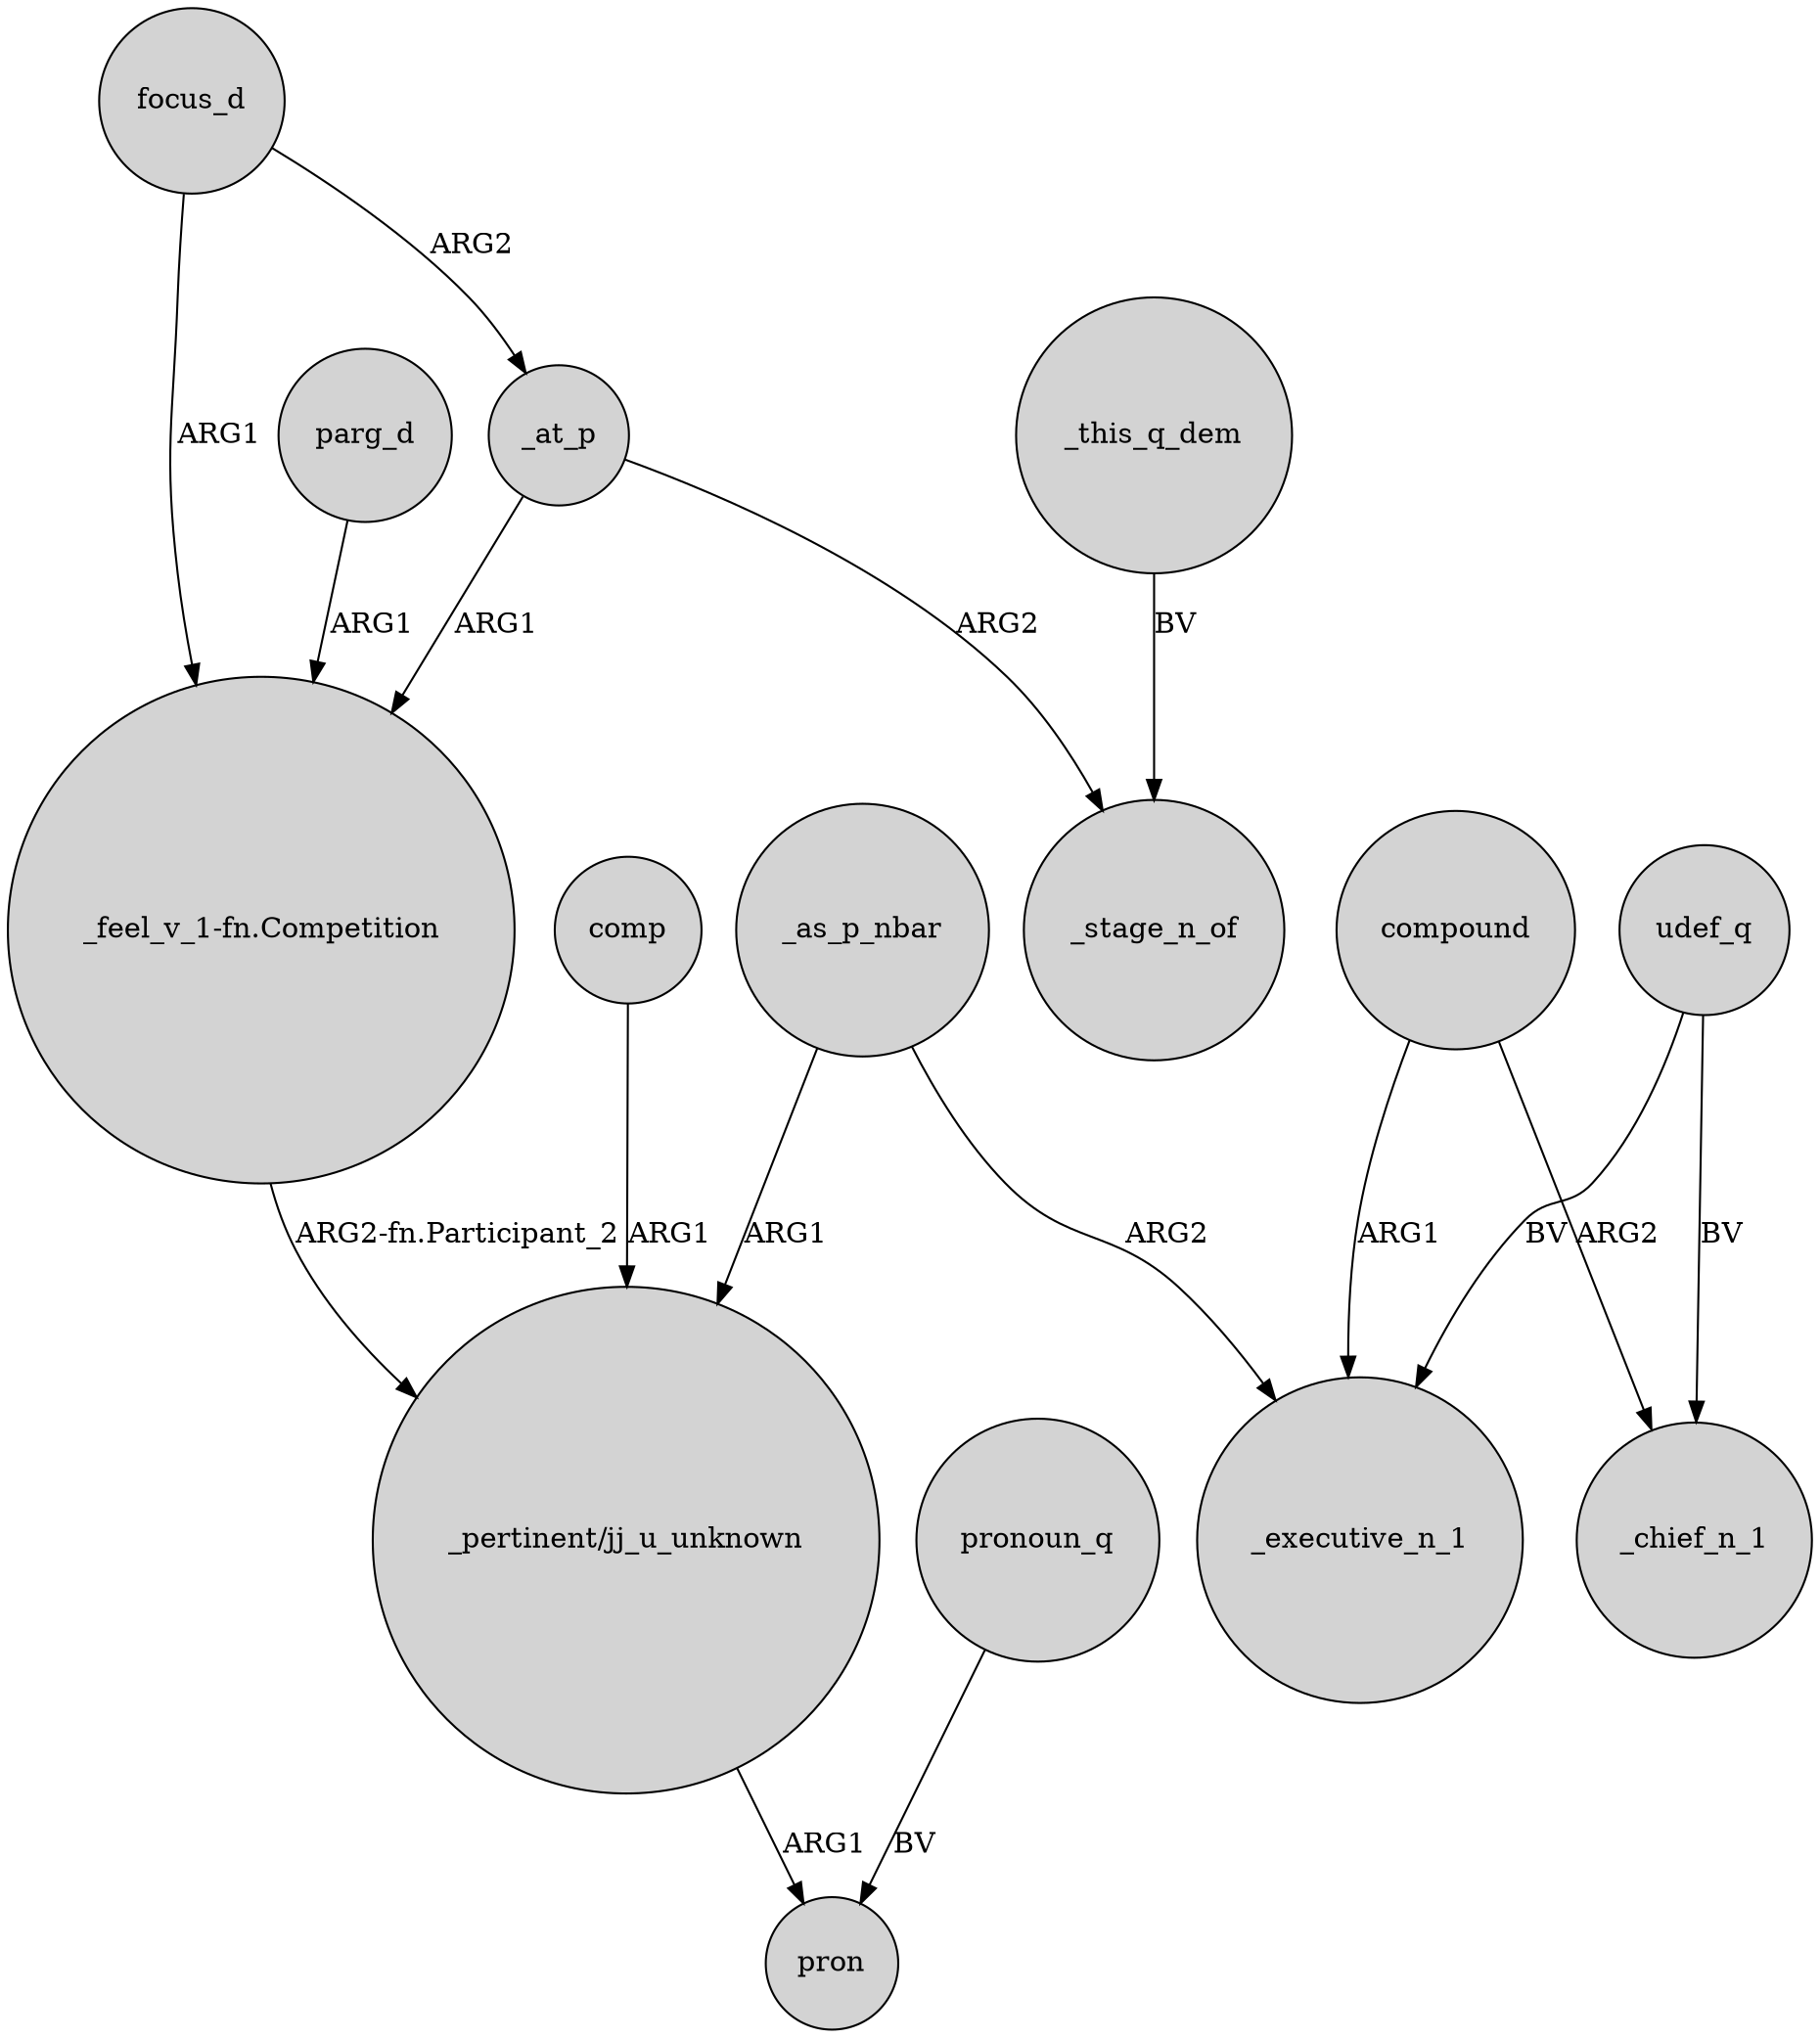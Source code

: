 digraph {
	node [shape=circle style=filled]
	_as_p_nbar -> "_pertinent/jj_u_unknown" [label=ARG1]
	_as_p_nbar -> _executive_n_1 [label=ARG2]
	"_pertinent/jj_u_unknown" -> pron [label=ARG1]
	_at_p -> _stage_n_of [label=ARG2]
	compound -> _chief_n_1 [label=ARG2]
	focus_d -> _at_p [label=ARG2]
	"_feel_v_1-fn.Competition" -> "_pertinent/jj_u_unknown" [label="ARG2-fn.Participant_2"]
	compound -> _executive_n_1 [label=ARG1]
	focus_d -> "_feel_v_1-fn.Competition" [label=ARG1]
	comp -> "_pertinent/jj_u_unknown" [label=ARG1]
	_this_q_dem -> _stage_n_of [label=BV]
	pronoun_q -> pron [label=BV]
	_at_p -> "_feel_v_1-fn.Competition" [label=ARG1]
	parg_d -> "_feel_v_1-fn.Competition" [label=ARG1]
	udef_q -> _chief_n_1 [label=BV]
	udef_q -> _executive_n_1 [label=BV]
}
